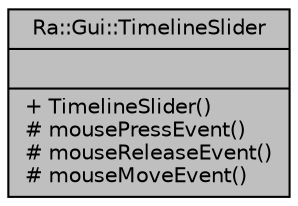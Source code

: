 digraph "Ra::Gui::TimelineSlider"
{
 // INTERACTIVE_SVG=YES
 // LATEX_PDF_SIZE
  edge [fontname="Helvetica",fontsize="10",labelfontname="Helvetica",labelfontsize="10"];
  node [fontname="Helvetica",fontsize="10",shape=record];
  Node1 [label="{Ra::Gui::TimelineSlider\n||+ TimelineSlider()\l# mousePressEvent()\l# mouseReleaseEvent()\l# mouseMoveEvent()\l}",height=0.2,width=0.4,color="black", fillcolor="grey75", style="filled", fontcolor="black",tooltip=" "];
}
